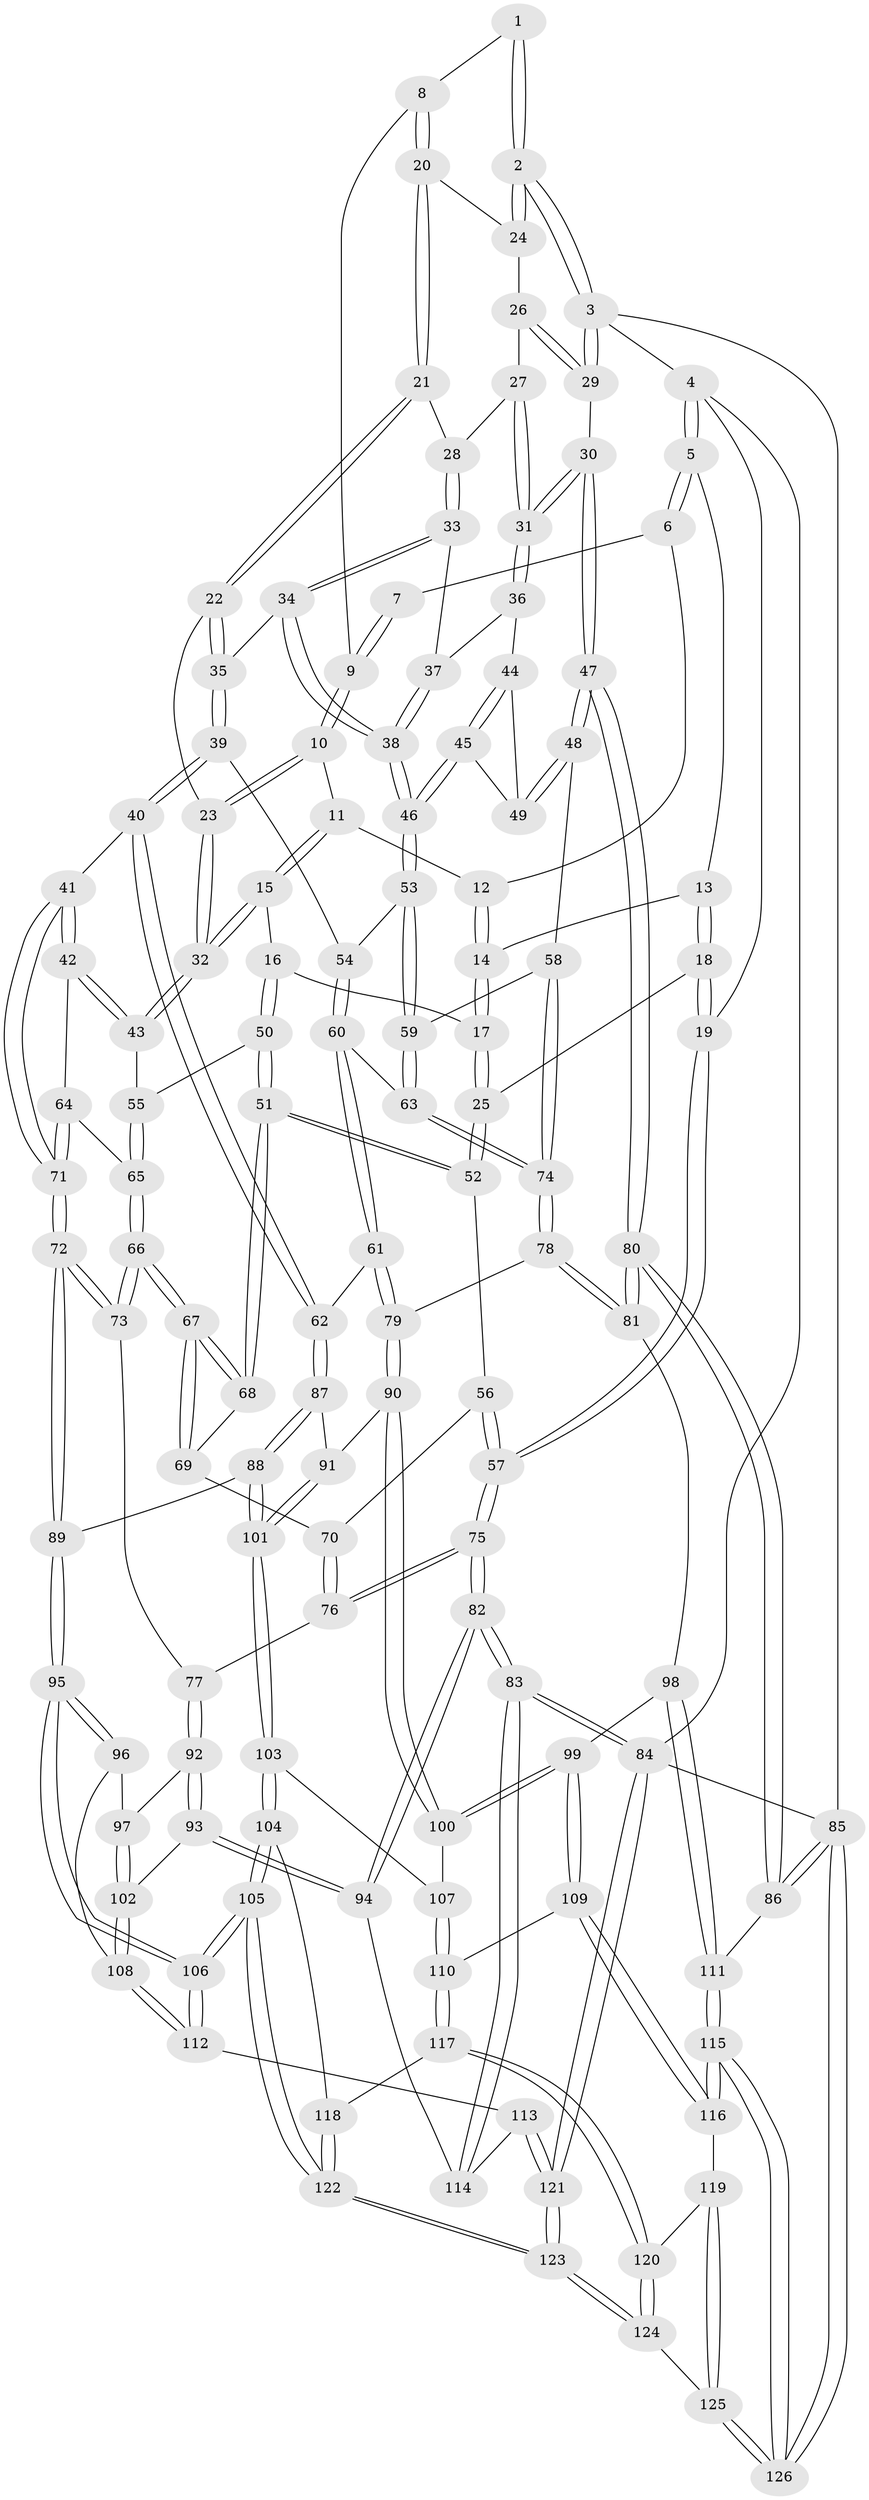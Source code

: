 // coarse degree distribution, {3: 0.18421052631578946, 5: 0.3157894736842105, 4: 0.42105263157894735, 6: 0.07894736842105263}
// Generated by graph-tools (version 1.1) at 2025/24/03/03/25 07:24:40]
// undirected, 126 vertices, 312 edges
graph export_dot {
graph [start="1"]
  node [color=gray90,style=filled];
  1 [pos="+0.6658726813804708+0"];
  2 [pos="+1+0"];
  3 [pos="+1+0"];
  4 [pos="+0+0"];
  5 [pos="+0.02496611425422999+0"];
  6 [pos="+0.3789879819370717+0"];
  7 [pos="+0.5165917270024113+0"];
  8 [pos="+0.7134678267556389+0.06510381817582785"];
  9 [pos="+0.5610459775198539+0.0196773565699913"];
  10 [pos="+0.5526599470285881+0.1303395949858194"];
  11 [pos="+0.38469116451680396+0.01790291821158371"];
  12 [pos="+0.3777838998842971+0"];
  13 [pos="+0.17869530056688462+0.03701435223907769"];
  14 [pos="+0.24133974443151093+0.11395712143901092"];
  15 [pos="+0.3696712837012198+0.20217134915460072"];
  16 [pos="+0.3413954012465817+0.20297821115827863"];
  17 [pos="+0.2651223611936325+0.17720975088073615"];
  18 [pos="+0.10041813816114295+0.2405714362556047"];
  19 [pos="+0+0.15064146379258453"];
  20 [pos="+0.7288821929641589+0.0988378326888682"];
  21 [pos="+0.7224977121323627+0.11142545622285556"];
  22 [pos="+0.6375731913390154+0.18649385667418156"];
  23 [pos="+0.5610055601187726+0.17910322815499818"];
  24 [pos="+0.8300817401109917+0.06700269475162428"];
  25 [pos="+0.11082027317395214+0.24566944831135645"];
  26 [pos="+0.8685825131191743+0.16347271864108942"];
  27 [pos="+0.8683454482455577+0.16844514306818925"];
  28 [pos="+0.805932637617432+0.20286445423823943"];
  29 [pos="+1+0"];
  30 [pos="+1+0.27458780516615594"];
  31 [pos="+0.9306121451089353+0.24458880096128643"];
  32 [pos="+0.4563317764000376+0.25656132541985316"];
  33 [pos="+0.8016984882263567+0.22617020844103977"];
  34 [pos="+0.7675894590064756+0.2712344542524971"];
  35 [pos="+0.6615391577857642+0.2219778197196229"];
  36 [pos="+0.921093349977245+0.25001812642624444"];
  37 [pos="+0.880196730107547+0.25799883061368795"];
  38 [pos="+0.7890020255059975+0.330743597084924"];
  39 [pos="+0.6606396084311161+0.31863914618463346"];
  40 [pos="+0.5769186435149515+0.4642851707374193"];
  41 [pos="+0.549218827527865+0.4506720388675748"];
  42 [pos="+0.48233080071209555+0.3753095185881759"];
  43 [pos="+0.4595238652243641+0.30518568785937605"];
  44 [pos="+0.8986598405264091+0.2923000783432033"];
  45 [pos="+0.8179763347189349+0.3513379420327752"];
  46 [pos="+0.7895258966888112+0.3522687688678492"];
  47 [pos="+1+0.4313763629667806"];
  48 [pos="+1+0.42803734591353954"];
  49 [pos="+0.8877542077808868+0.36073697738788296"];
  50 [pos="+0.22767212567585948+0.3675883375222042"];
  51 [pos="+0.18824886642252983+0.37548706956219896"];
  52 [pos="+0.16657475179323503+0.35596330538207965"];
  53 [pos="+0.7894511288453222+0.35239876011191146"];
  54 [pos="+0.7865026357295926+0.3542081268931176"];
  55 [pos="+0.27129101221821583+0.38076855341966015"];
  56 [pos="+0.0839163345326498+0.3970620986588833"];
  57 [pos="+0+0.37509971776119994"];
  58 [pos="+0.8857147713175083+0.4621368984999283"];
  59 [pos="+0.8201121049585062+0.4012572436582854"];
  60 [pos="+0.7008166737907784+0.45004621945136764"];
  61 [pos="+0.6068078416771392+0.48121958530786485"];
  62 [pos="+0.5857488363346285+0.47287957565880095"];
  63 [pos="+0.7934544966974324+0.4942734710439249"];
  64 [pos="+0.34390018400111777+0.4583678288393787"];
  65 [pos="+0.33465429564054566+0.456225462681841"];
  66 [pos="+0.20982153556326788+0.5280040190516018"];
  67 [pos="+0.20324805446970642+0.5124428751948222"];
  68 [pos="+0.18760233593557243+0.3843536162841649"];
  69 [pos="+0.0698001352354321+0.482474849344072"];
  70 [pos="+0.0590842885804587+0.4844311814781687"];
  71 [pos="+0.3730011287741248+0.5893524091481044"];
  72 [pos="+0.34688561433544035+0.6461366682506753"];
  73 [pos="+0.21124894040864164+0.5934884412275633"];
  74 [pos="+0.8297907898524575+0.5244531856433622"];
  75 [pos="+0+0.5350507810593391"];
  76 [pos="+0.009160483683558731+0.5132054031604892"];
  77 [pos="+0.19131105411932578+0.6054963513222448"];
  78 [pos="+0.8300587460022998+0.5654064912612367"];
  79 [pos="+0.7027182059838926+0.6315551657149123"];
  80 [pos="+1+0.6613228218383117"];
  81 [pos="+0.9696978102812254+0.6658426070507529"];
  82 [pos="+0+0.6746591194126015"];
  83 [pos="+0+1"];
  84 [pos="+0+1"];
  85 [pos="+1+1"];
  86 [pos="+1+0.6814698889263225"];
  87 [pos="+0.5413298172985677+0.5815069435026905"];
  88 [pos="+0.39309628610598313+0.6997845119742605"];
  89 [pos="+0.37002673397571306+0.6885527751978703"];
  90 [pos="+0.6982591688813147+0.7050195262091948"];
  91 [pos="+0.563887757867242+0.6943863478818568"];
  92 [pos="+0.15177507676325253+0.654264325313154"];
  93 [pos="+0+0.7115945752818438"];
  94 [pos="+0+0.7017662176910522"];
  95 [pos="+0.24996841830713293+0.8210903954130715"];
  96 [pos="+0.19030379457354848+0.7733370741419918"];
  97 [pos="+0.1716934292734851+0.7332941416243903"];
  98 [pos="+0.7920400957942391+0.7703286788037795"];
  99 [pos="+0.740890920055521+0.7603084623796929"];
  100 [pos="+0.7099948521490932+0.7311193409988187"];
  101 [pos="+0.45192298683295634+0.7535022766206626"];
  102 [pos="+0.04352516335386859+0.7947781809251556"];
  103 [pos="+0.46991105535646777+0.8080568791191748"];
  104 [pos="+0.4738810772525769+0.843462605108585"];
  105 [pos="+0.26577324276327735+0.9085057367208714"];
  106 [pos="+0.2483619093117311+0.8722829382579274"];
  107 [pos="+0.6654628906041716+0.7604456573715357"];
  108 [pos="+0.07177861010917604+0.8230014843059177"];
  109 [pos="+0.6909897914311428+0.8973425588796692"];
  110 [pos="+0.5573441395661405+0.886600645815447"];
  111 [pos="+0.8785476394840654+0.9134422019665043"];
  112 [pos="+0.0934479750791773+0.8783002282212307"];
  113 [pos="+0.082515257269287+0.9052942643744853"];
  114 [pos="+0.02087196352675949+0.8970657781296303"];
  115 [pos="+0.8441582763980165+1"];
  116 [pos="+0.7053404171607343+0.9390313778998013"];
  117 [pos="+0.5335773507890865+0.8930339812458387"];
  118 [pos="+0.48747138720909844+0.8671834280258228"];
  119 [pos="+0.6065245819947449+0.9615929869283625"];
  120 [pos="+0.5372696818304535+0.9045954648293307"];
  121 [pos="+0.04789592510194776+1"];
  122 [pos="+0.2731080608198145+1"];
  123 [pos="+0.2695165027288478+1"];
  124 [pos="+0.5433365052318383+1"];
  125 [pos="+0.7048951446625022+1"];
  126 [pos="+0.8616523409511697+1"];
  1 -- 2;
  1 -- 2;
  1 -- 8;
  2 -- 3;
  2 -- 3;
  2 -- 24;
  2 -- 24;
  3 -- 4;
  3 -- 29;
  3 -- 29;
  3 -- 85;
  4 -- 5;
  4 -- 5;
  4 -- 19;
  4 -- 84;
  5 -- 6;
  5 -- 6;
  5 -- 13;
  6 -- 7;
  6 -- 12;
  7 -- 9;
  7 -- 9;
  8 -- 9;
  8 -- 20;
  8 -- 20;
  9 -- 10;
  9 -- 10;
  10 -- 11;
  10 -- 23;
  10 -- 23;
  11 -- 12;
  11 -- 15;
  11 -- 15;
  12 -- 14;
  12 -- 14;
  13 -- 14;
  13 -- 18;
  13 -- 18;
  14 -- 17;
  14 -- 17;
  15 -- 16;
  15 -- 32;
  15 -- 32;
  16 -- 17;
  16 -- 50;
  16 -- 50;
  17 -- 25;
  17 -- 25;
  18 -- 19;
  18 -- 19;
  18 -- 25;
  19 -- 57;
  19 -- 57;
  20 -- 21;
  20 -- 21;
  20 -- 24;
  21 -- 22;
  21 -- 22;
  21 -- 28;
  22 -- 23;
  22 -- 35;
  22 -- 35;
  23 -- 32;
  23 -- 32;
  24 -- 26;
  25 -- 52;
  25 -- 52;
  26 -- 27;
  26 -- 29;
  26 -- 29;
  27 -- 28;
  27 -- 31;
  27 -- 31;
  28 -- 33;
  28 -- 33;
  29 -- 30;
  30 -- 31;
  30 -- 31;
  30 -- 47;
  30 -- 47;
  31 -- 36;
  31 -- 36;
  32 -- 43;
  32 -- 43;
  33 -- 34;
  33 -- 34;
  33 -- 37;
  34 -- 35;
  34 -- 38;
  34 -- 38;
  35 -- 39;
  35 -- 39;
  36 -- 37;
  36 -- 44;
  37 -- 38;
  37 -- 38;
  38 -- 46;
  38 -- 46;
  39 -- 40;
  39 -- 40;
  39 -- 54;
  40 -- 41;
  40 -- 62;
  40 -- 62;
  41 -- 42;
  41 -- 42;
  41 -- 71;
  41 -- 71;
  42 -- 43;
  42 -- 43;
  42 -- 64;
  43 -- 55;
  44 -- 45;
  44 -- 45;
  44 -- 49;
  45 -- 46;
  45 -- 46;
  45 -- 49;
  46 -- 53;
  46 -- 53;
  47 -- 48;
  47 -- 48;
  47 -- 80;
  47 -- 80;
  48 -- 49;
  48 -- 49;
  48 -- 58;
  50 -- 51;
  50 -- 51;
  50 -- 55;
  51 -- 52;
  51 -- 52;
  51 -- 68;
  51 -- 68;
  52 -- 56;
  53 -- 54;
  53 -- 59;
  53 -- 59;
  54 -- 60;
  54 -- 60;
  55 -- 65;
  55 -- 65;
  56 -- 57;
  56 -- 57;
  56 -- 70;
  57 -- 75;
  57 -- 75;
  58 -- 59;
  58 -- 74;
  58 -- 74;
  59 -- 63;
  59 -- 63;
  60 -- 61;
  60 -- 61;
  60 -- 63;
  61 -- 62;
  61 -- 79;
  61 -- 79;
  62 -- 87;
  62 -- 87;
  63 -- 74;
  63 -- 74;
  64 -- 65;
  64 -- 71;
  64 -- 71;
  65 -- 66;
  65 -- 66;
  66 -- 67;
  66 -- 67;
  66 -- 73;
  66 -- 73;
  67 -- 68;
  67 -- 68;
  67 -- 69;
  67 -- 69;
  68 -- 69;
  69 -- 70;
  70 -- 76;
  70 -- 76;
  71 -- 72;
  71 -- 72;
  72 -- 73;
  72 -- 73;
  72 -- 89;
  72 -- 89;
  73 -- 77;
  74 -- 78;
  74 -- 78;
  75 -- 76;
  75 -- 76;
  75 -- 82;
  75 -- 82;
  76 -- 77;
  77 -- 92;
  77 -- 92;
  78 -- 79;
  78 -- 81;
  78 -- 81;
  79 -- 90;
  79 -- 90;
  80 -- 81;
  80 -- 81;
  80 -- 86;
  80 -- 86;
  81 -- 98;
  82 -- 83;
  82 -- 83;
  82 -- 94;
  82 -- 94;
  83 -- 84;
  83 -- 84;
  83 -- 114;
  83 -- 114;
  84 -- 121;
  84 -- 121;
  84 -- 85;
  85 -- 86;
  85 -- 86;
  85 -- 126;
  85 -- 126;
  86 -- 111;
  87 -- 88;
  87 -- 88;
  87 -- 91;
  88 -- 89;
  88 -- 101;
  88 -- 101;
  89 -- 95;
  89 -- 95;
  90 -- 91;
  90 -- 100;
  90 -- 100;
  91 -- 101;
  91 -- 101;
  92 -- 93;
  92 -- 93;
  92 -- 97;
  93 -- 94;
  93 -- 94;
  93 -- 102;
  94 -- 114;
  95 -- 96;
  95 -- 96;
  95 -- 106;
  95 -- 106;
  96 -- 97;
  96 -- 108;
  97 -- 102;
  97 -- 102;
  98 -- 99;
  98 -- 111;
  98 -- 111;
  99 -- 100;
  99 -- 100;
  99 -- 109;
  99 -- 109;
  100 -- 107;
  101 -- 103;
  101 -- 103;
  102 -- 108;
  102 -- 108;
  103 -- 104;
  103 -- 104;
  103 -- 107;
  104 -- 105;
  104 -- 105;
  104 -- 118;
  105 -- 106;
  105 -- 106;
  105 -- 122;
  105 -- 122;
  106 -- 112;
  106 -- 112;
  107 -- 110;
  107 -- 110;
  108 -- 112;
  108 -- 112;
  109 -- 110;
  109 -- 116;
  109 -- 116;
  110 -- 117;
  110 -- 117;
  111 -- 115;
  111 -- 115;
  112 -- 113;
  113 -- 114;
  113 -- 121;
  113 -- 121;
  115 -- 116;
  115 -- 116;
  115 -- 126;
  115 -- 126;
  116 -- 119;
  117 -- 118;
  117 -- 120;
  117 -- 120;
  118 -- 122;
  118 -- 122;
  119 -- 120;
  119 -- 125;
  119 -- 125;
  120 -- 124;
  120 -- 124;
  121 -- 123;
  121 -- 123;
  122 -- 123;
  122 -- 123;
  123 -- 124;
  123 -- 124;
  124 -- 125;
  125 -- 126;
  125 -- 126;
}
